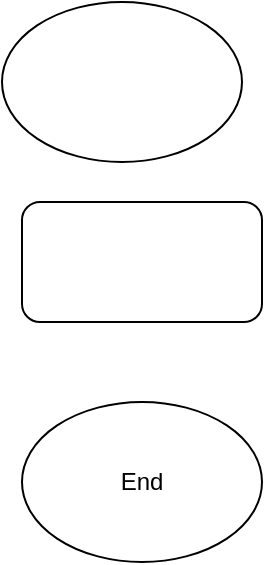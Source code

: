 <mxfile version="15.1.1" type="github">
  <diagram id="DJQqv7v2yS9zxSjtx_BU" name="Page-1">
    <mxGraphModel dx="474" dy="660" grid="1" gridSize="10" guides="1" tooltips="1" connect="1" arrows="1" fold="1" page="1" pageScale="1" pageWidth="827" pageHeight="1169" math="0" shadow="0">
      <root>
        <mxCell id="0" />
        <mxCell id="1" parent="0" />
        <mxCell id="DIXP_j56jSpIoRoQZYYe-1" value="" style="ellipse;whiteSpace=wrap;html=1;" vertex="1" parent="1">
          <mxGeometry x="180" y="300" width="120" height="80" as="geometry" />
        </mxCell>
        <mxCell id="DIXP_j56jSpIoRoQZYYe-2" value="" style="rounded=1;whiteSpace=wrap;html=1;" vertex="1" parent="1">
          <mxGeometry x="190" y="400" width="120" height="60" as="geometry" />
        </mxCell>
        <mxCell id="DIXP_j56jSpIoRoQZYYe-3" value="End" style="ellipse;whiteSpace=wrap;html=1;" vertex="1" parent="1">
          <mxGeometry x="190" y="500" width="120" height="80" as="geometry" />
        </mxCell>
      </root>
    </mxGraphModel>
  </diagram>
</mxfile>

